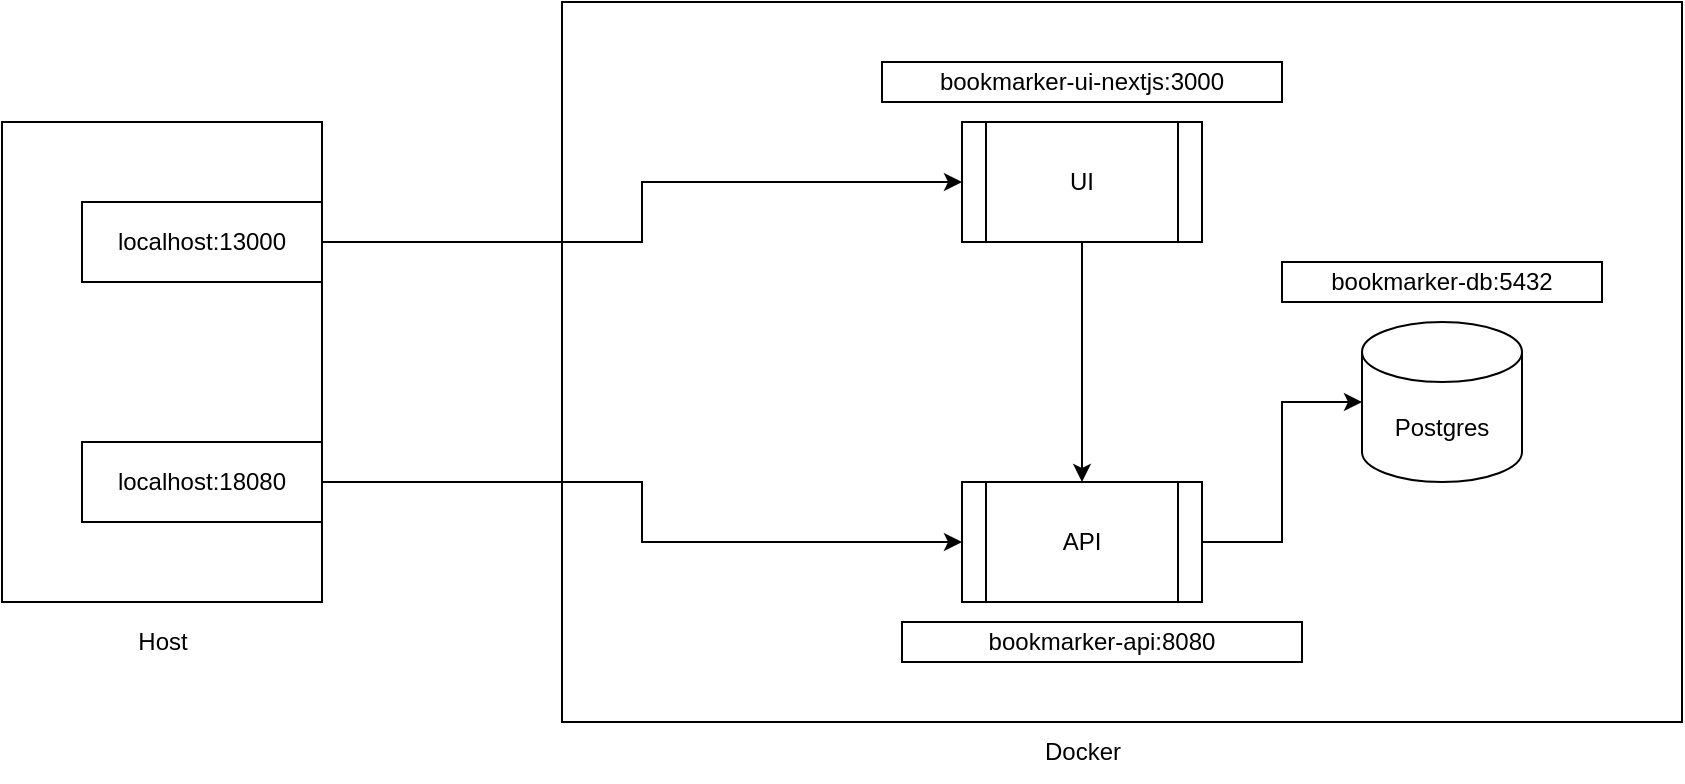 <mxfile version="20.5.3" type="embed"><diagram name="Page-1" id="8XrEV-wTHmdZVA_e9Tc5"><mxGraphModel grid="1" gridSize="10" guides="1" tooltips="1" connect="1" arrows="1" fold="1" page="1" pageScale="1" pageWidth="919" pageHeight="480" background="#FFFFFF" math="0" shadow="0"><root><mxCell id="0"/><mxCell id="1" parent="0"/><mxCell id="hypr84o-NwwyEwqK8PG3-2" value="" style="rounded=0;whiteSpace=wrap;html=1;" parent="1" vertex="1"><mxGeometry x="40" y="120" width="160" height="240" as="geometry"/></mxCell><mxCell id="hypr84o-NwwyEwqK8PG3-3" value="localhost:13000" style="rounded=0;whiteSpace=wrap;html=1;" parent="1" vertex="1"><mxGeometry x="80" y="160" width="120" height="40" as="geometry"/></mxCell><mxCell id="hypr84o-NwwyEwqK8PG3-4" value="localhost:18080" style="rounded=0;whiteSpace=wrap;html=1;" parent="1" vertex="1"><mxGeometry x="80" y="280" width="120" height="40" as="geometry"/></mxCell><mxCell id="hypr84o-NwwyEwqK8PG3-5" value="" style="rounded=0;whiteSpace=wrap;html=1;" parent="1" vertex="1"><mxGeometry x="320" y="60" width="560" height="360" as="geometry"/></mxCell><mxCell id="hypr84o-NwwyEwqK8PG3-6" value="UI" style="shape=process;whiteSpace=wrap;html=1;backgroundOutline=1;" parent="1" vertex="1"><mxGeometry x="520" y="120" width="120" height="60" as="geometry"/></mxCell><mxCell id="hypr84o-NwwyEwqK8PG3-7" value="API" style="shape=process;whiteSpace=wrap;html=1;backgroundOutline=1;" parent="1" vertex="1"><mxGeometry x="520" y="300" width="120" height="60" as="geometry"/></mxCell><mxCell id="hypr84o-NwwyEwqK8PG3-8" value="bookmarker-ui-nextjs:3000" style="rounded=0;whiteSpace=wrap;html=1;" parent="1" vertex="1"><mxGeometry x="480" y="90" width="200" height="20" as="geometry"/></mxCell><mxCell id="hypr84o-NwwyEwqK8PG3-9" value="bookmarker-api:8080" style="rounded=0;whiteSpace=wrap;html=1;" parent="1" vertex="1"><mxGeometry x="490" y="370" width="200" height="20" as="geometry"/></mxCell><mxCell id="hypr84o-NwwyEwqK8PG3-10" value="Postgres" style="shape=cylinder3;whiteSpace=wrap;html=1;boundedLbl=1;backgroundOutline=1;size=15;" parent="1" vertex="1"><mxGeometry x="720" y="220" width="80" height="80" as="geometry"/></mxCell><mxCell id="hypr84o-NwwyEwqK8PG3-11" value="bookmarker-db:5432" style="rounded=0;whiteSpace=wrap;html=1;" parent="1" vertex="1"><mxGeometry x="680" y="190" width="160" height="20" as="geometry"/></mxCell><mxCell id="hypr84o-NwwyEwqK8PG3-12" value="" style="endArrow=classic;html=1;rounded=0;exitX=1;exitY=0.5;exitDx=0;exitDy=0;entryX=0;entryY=0.5;entryDx=0;entryDy=0;entryPerimeter=0;edgeStyle=orthogonalEdgeStyle;" parent="1" source="hypr84o-NwwyEwqK8PG3-7" target="hypr84o-NwwyEwqK8PG3-10" edge="1"><mxGeometry width="50" height="50" relative="1" as="geometry"><mxPoint x="540" y="310" as="sourcePoint"/><mxPoint x="590" y="260" as="targetPoint"/></mxGeometry></mxCell><mxCell id="hypr84o-NwwyEwqK8PG3-13" value="" style="endArrow=classic;html=1;rounded=0;exitX=0.5;exitY=1;exitDx=0;exitDy=0;entryX=0.5;entryY=0;entryDx=0;entryDy=0;" parent="1" source="hypr84o-NwwyEwqK8PG3-6" target="hypr84o-NwwyEwqK8PG3-7" edge="1"><mxGeometry width="50" height="50" relative="1" as="geometry"><mxPoint x="540" y="310" as="sourcePoint"/><mxPoint x="590" y="260" as="targetPoint"/></mxGeometry></mxCell><mxCell id="hypr84o-NwwyEwqK8PG3-14" value="" style="endArrow=classic;html=1;rounded=0;exitX=1;exitY=0.5;exitDx=0;exitDy=0;entryX=0;entryY=0.5;entryDx=0;entryDy=0;edgeStyle=orthogonalEdgeStyle;" parent="1" source="hypr84o-NwwyEwqK8PG3-3" target="hypr84o-NwwyEwqK8PG3-6" edge="1"><mxGeometry width="50" height="50" relative="1" as="geometry"><mxPoint x="540" y="310" as="sourcePoint"/><mxPoint x="590" y="260" as="targetPoint"/></mxGeometry></mxCell><mxCell id="hypr84o-NwwyEwqK8PG3-15" value="" style="endArrow=classic;html=1;rounded=0;exitX=1;exitY=0.5;exitDx=0;exitDy=0;entryX=0;entryY=0.5;entryDx=0;entryDy=0;edgeStyle=orthogonalEdgeStyle;" parent="1" source="hypr84o-NwwyEwqK8PG3-4" target="hypr84o-NwwyEwqK8PG3-7" edge="1"><mxGeometry width="50" height="50" relative="1" as="geometry"><mxPoint x="210" y="190" as="sourcePoint"/><mxPoint x="530" y="160" as="targetPoint"/></mxGeometry></mxCell><mxCell id="hypr84o-NwwyEwqK8PG3-16" value="Host" style="text;html=1;align=center;verticalAlign=middle;resizable=0;points=[];autosize=1;strokeColor=none;fillColor=none;" parent="1" vertex="1"><mxGeometry x="95" y="365" width="50" height="30" as="geometry"/></mxCell><mxCell id="hypr84o-NwwyEwqK8PG3-17" value="Docker" style="text;html=1;align=center;verticalAlign=middle;resizable=0;points=[];autosize=1;strokeColor=none;fillColor=none;" parent="1" vertex="1"><mxGeometry x="550" y="420" width="60" height="30" as="geometry"/></mxCell></root></mxGraphModel></diagram></mxfile>